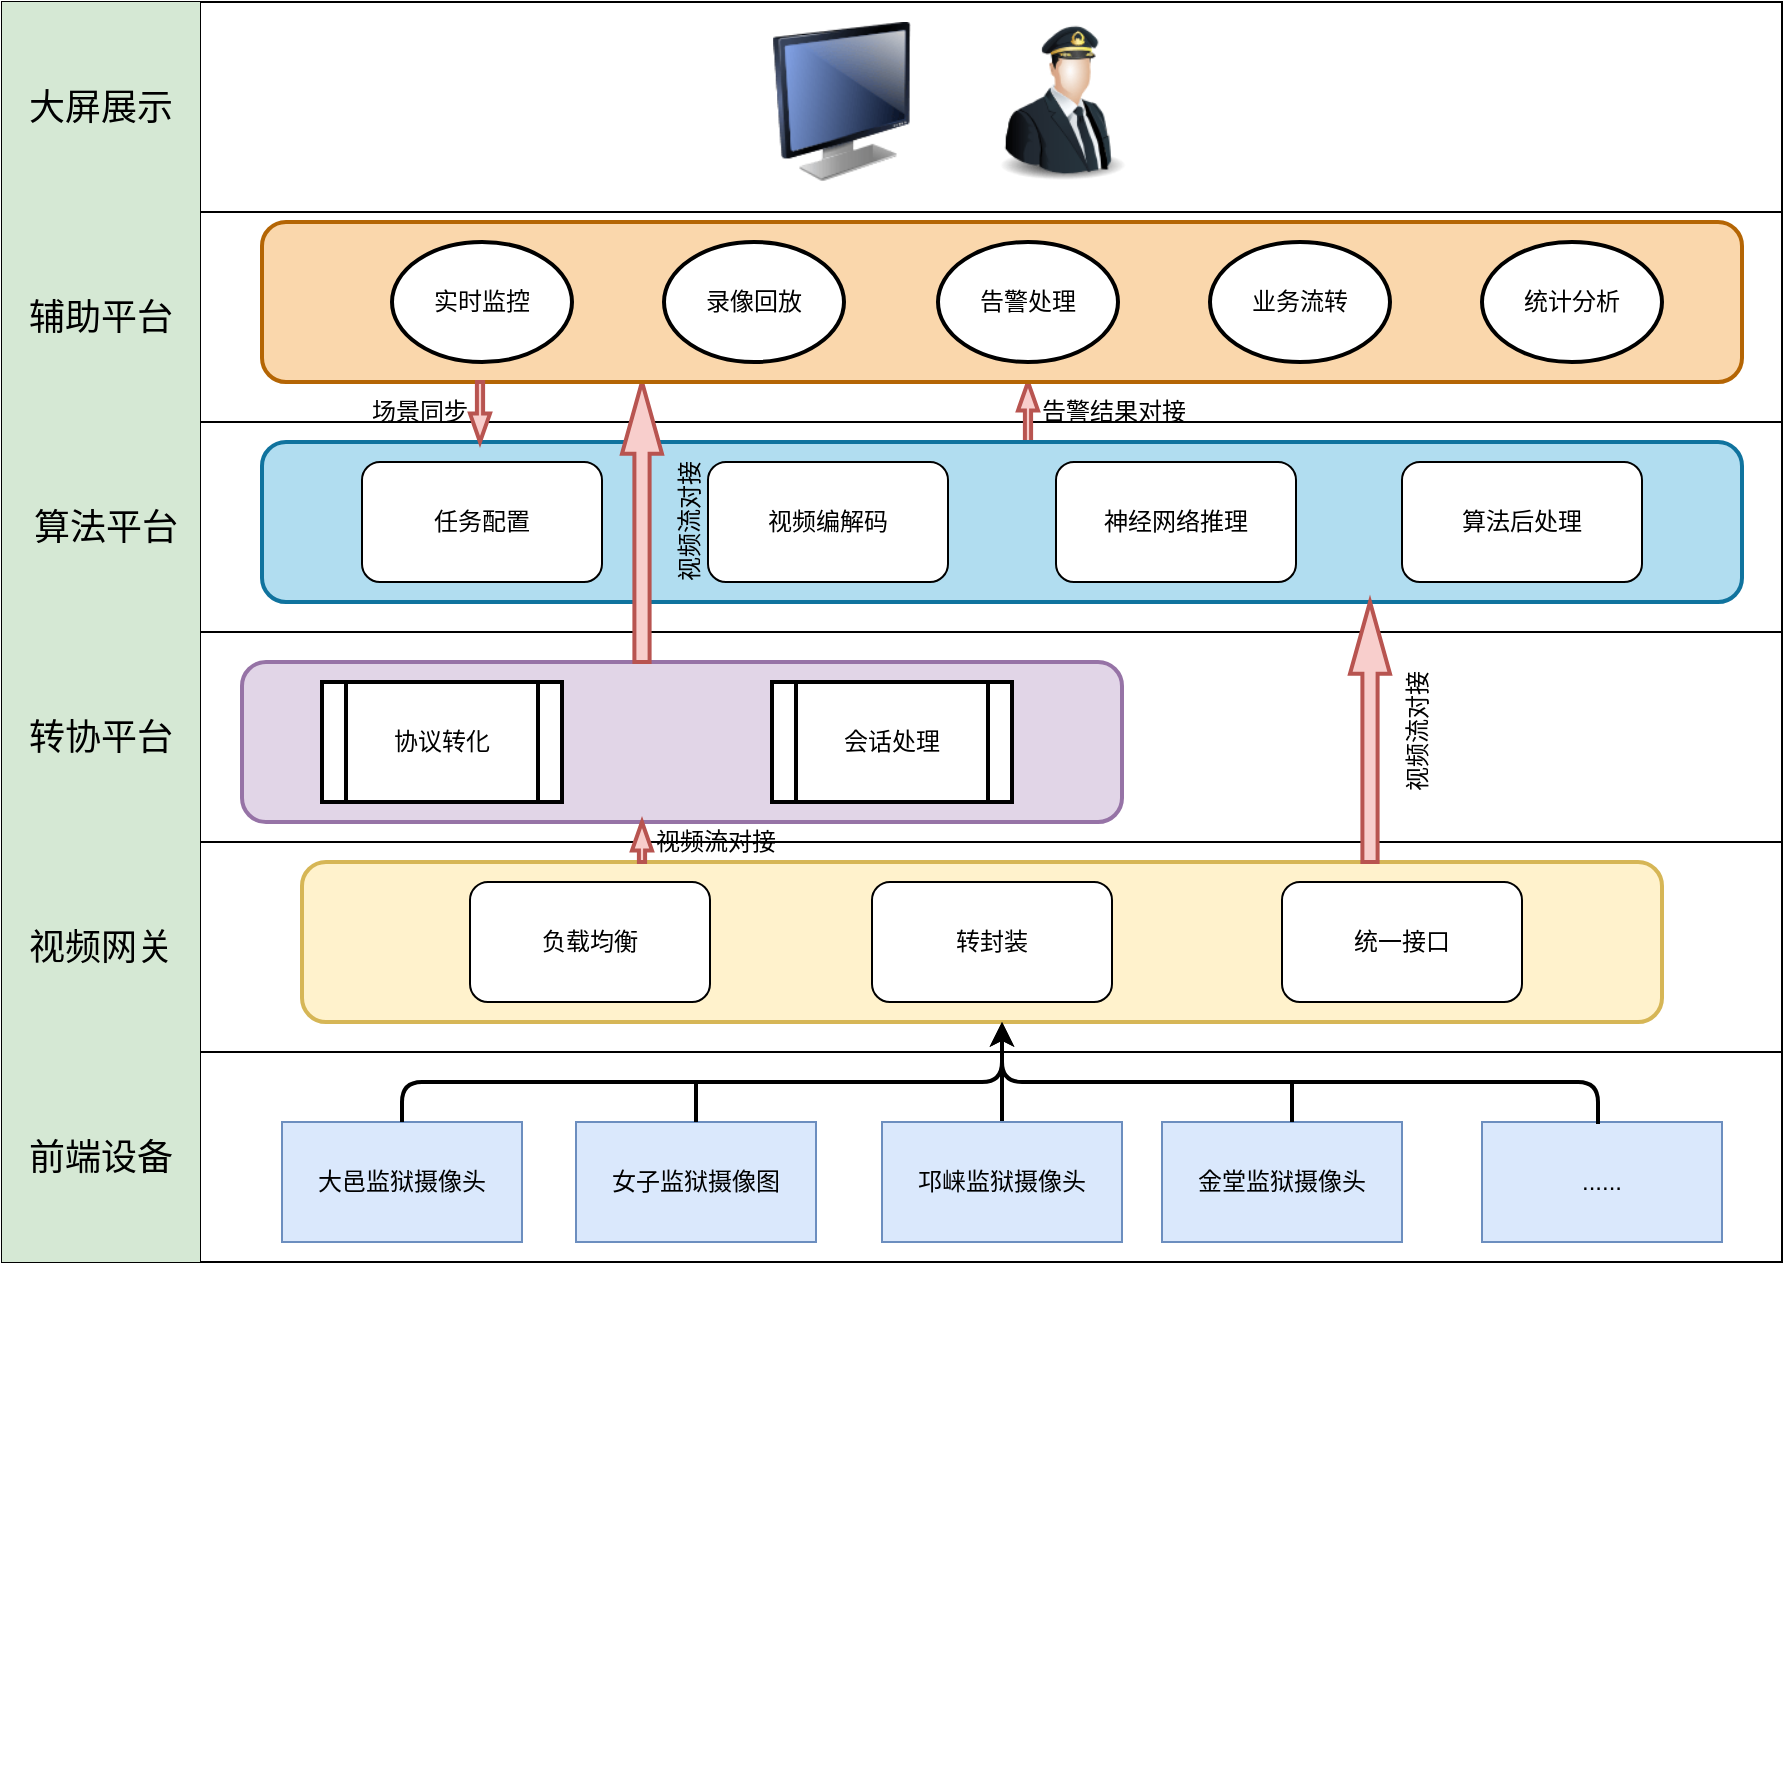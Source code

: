 <mxfile version="14.2.7" type="github">
  <diagram id="D-2z_8_pgRPWBL79dO9q" name="Page-1">
    <mxGraphModel dx="2377" dy="1282" grid="1" gridSize="10" guides="1" tooltips="1" connect="1" arrows="1" fold="1" page="1" pageScale="1" pageWidth="827" pageHeight="1169" math="0" shadow="0">
      <root>
        <mxCell id="0" />
        <mxCell id="1" parent="0" />
        <mxCell id="4eO-JoHs9PXRpzJO3EP--6" value="" style="shape=table;html=1;whiteSpace=wrap;startSize=0;container=1;collapsible=0;childLayout=tableLayout;" vertex="1" parent="1">
          <mxGeometry x="60" y="70" width="890" height="630" as="geometry" />
        </mxCell>
        <mxCell id="4eO-JoHs9PXRpzJO3EP--7" value="" style="shape=partialRectangle;html=1;whiteSpace=wrap;collapsible=0;dropTarget=0;pointerEvents=0;top=0;left=0;bottom=0;right=0;points=[[0,0.5],[1,0.5]];portConstraint=eastwest;fillColor=none;sketch=0;" vertex="1" parent="4eO-JoHs9PXRpzJO3EP--6">
          <mxGeometry width="890" height="105" as="geometry" />
        </mxCell>
        <mxCell id="4eO-JoHs9PXRpzJO3EP--8" value="&lt;font style=&quot;font-size: 18px&quot;&gt;大屏展示&lt;/font&gt;" style="shape=partialRectangle;html=1;whiteSpace=wrap;connectable=0;overflow=hidden;fillColor=#d5e8d4;top=0;left=0;bottom=0;right=0;strokeColor=#82b366;" vertex="1" parent="4eO-JoHs9PXRpzJO3EP--7">
          <mxGeometry width="99" height="105" as="geometry" />
        </mxCell>
        <mxCell id="4eO-JoHs9PXRpzJO3EP--9" value="" style="shape=partialRectangle;html=1;whiteSpace=wrap;connectable=0;overflow=hidden;fillColor=none;top=0;left=0;bottom=0;right=0;" vertex="1" parent="4eO-JoHs9PXRpzJO3EP--7">
          <mxGeometry x="99" width="791" height="105" as="geometry" />
        </mxCell>
        <mxCell id="4eO-JoHs9PXRpzJO3EP--10" value="" style="shape=partialRectangle;html=1;whiteSpace=wrap;collapsible=0;dropTarget=0;pointerEvents=0;fillColor=none;top=0;left=0;bottom=0;right=0;points=[[0,0.5],[1,0.5]];portConstraint=eastwest;" vertex="1" parent="4eO-JoHs9PXRpzJO3EP--6">
          <mxGeometry y="105" width="890" height="105" as="geometry" />
        </mxCell>
        <mxCell id="4eO-JoHs9PXRpzJO3EP--11" value="&lt;font style=&quot;font-size: 18px&quot;&gt;辅助平台&lt;/font&gt;" style="shape=partialRectangle;html=1;whiteSpace=wrap;connectable=0;overflow=hidden;fillColor=#d5e8d4;top=0;left=0;bottom=0;right=0;strokeColor=#82b366;" vertex="1" parent="4eO-JoHs9PXRpzJO3EP--10">
          <mxGeometry width="99" height="105" as="geometry" />
        </mxCell>
        <mxCell id="4eO-JoHs9PXRpzJO3EP--12" value="" style="shape=partialRectangle;html=1;whiteSpace=wrap;connectable=0;overflow=hidden;fillColor=none;top=0;left=0;bottom=0;right=0;" vertex="1" parent="4eO-JoHs9PXRpzJO3EP--10">
          <mxGeometry x="99" width="791" height="105" as="geometry" />
        </mxCell>
        <mxCell id="4eO-JoHs9PXRpzJO3EP--13" value="" style="shape=partialRectangle;html=1;whiteSpace=wrap;collapsible=0;dropTarget=0;pointerEvents=0;fillColor=none;top=0;left=0;bottom=0;right=0;points=[[0,0.5],[1,0.5]];portConstraint=eastwest;" vertex="1" parent="4eO-JoHs9PXRpzJO3EP--6">
          <mxGeometry y="210" width="890" height="105" as="geometry" />
        </mxCell>
        <mxCell id="4eO-JoHs9PXRpzJO3EP--14" value="&lt;font style=&quot;font-size: 18px&quot;&gt;&amp;nbsp;算法平台&lt;/font&gt;" style="shape=partialRectangle;html=1;whiteSpace=wrap;connectable=0;overflow=hidden;fillColor=#d5e8d4;top=0;left=0;bottom=0;right=0;strokeColor=#82b366;" vertex="1" parent="4eO-JoHs9PXRpzJO3EP--13">
          <mxGeometry width="99" height="105" as="geometry" />
        </mxCell>
        <mxCell id="4eO-JoHs9PXRpzJO3EP--15" value="" style="shape=partialRectangle;html=1;whiteSpace=wrap;connectable=0;overflow=hidden;fillColor=none;top=0;left=0;bottom=0;right=0;" vertex="1" parent="4eO-JoHs9PXRpzJO3EP--13">
          <mxGeometry x="99" width="791" height="105" as="geometry" />
        </mxCell>
        <mxCell id="4eO-JoHs9PXRpzJO3EP--16" value="" style="shape=partialRectangle;html=1;whiteSpace=wrap;collapsible=0;dropTarget=0;pointerEvents=0;fillColor=none;top=0;left=0;bottom=0;right=0;points=[[0,0.5],[1,0.5]];portConstraint=eastwest;" vertex="1" parent="4eO-JoHs9PXRpzJO3EP--6">
          <mxGeometry y="315" width="890" height="105" as="geometry" />
        </mxCell>
        <mxCell id="4eO-JoHs9PXRpzJO3EP--17" value="&lt;font style=&quot;font-size: 18px&quot;&gt;转协平台&lt;/font&gt;" style="shape=partialRectangle;html=1;whiteSpace=wrap;connectable=0;overflow=hidden;fillColor=#d5e8d4;top=0;left=0;bottom=0;right=0;strokeColor=#82b366;" vertex="1" parent="4eO-JoHs9PXRpzJO3EP--16">
          <mxGeometry width="99" height="105" as="geometry" />
        </mxCell>
        <mxCell id="4eO-JoHs9PXRpzJO3EP--18" value="" style="shape=partialRectangle;html=1;whiteSpace=wrap;connectable=0;overflow=hidden;fillColor=none;top=0;left=0;bottom=0;right=0;" vertex="1" parent="4eO-JoHs9PXRpzJO3EP--16">
          <mxGeometry x="99" width="791" height="105" as="geometry" />
        </mxCell>
        <mxCell id="4eO-JoHs9PXRpzJO3EP--19" value="" style="shape=partialRectangle;html=1;whiteSpace=wrap;collapsible=0;dropTarget=0;pointerEvents=0;fillColor=none;top=0;left=0;bottom=0;right=0;points=[[0,0.5],[1,0.5]];portConstraint=eastwest;" vertex="1" parent="4eO-JoHs9PXRpzJO3EP--6">
          <mxGeometry y="420" width="890" height="105" as="geometry" />
        </mxCell>
        <mxCell id="4eO-JoHs9PXRpzJO3EP--20" value="&lt;font style=&quot;font-size: 18px&quot;&gt;视频网关&lt;/font&gt;" style="shape=partialRectangle;html=1;whiteSpace=wrap;connectable=0;overflow=hidden;fillColor=#d5e8d4;top=0;left=0;bottom=0;right=0;strokeColor=#82b366;" vertex="1" parent="4eO-JoHs9PXRpzJO3EP--19">
          <mxGeometry width="99" height="105" as="geometry" />
        </mxCell>
        <mxCell id="4eO-JoHs9PXRpzJO3EP--21" value="" style="shape=partialRectangle;html=1;whiteSpace=wrap;connectable=0;overflow=hidden;fillColor=none;top=0;left=0;bottom=0;right=0;" vertex="1" parent="4eO-JoHs9PXRpzJO3EP--19">
          <mxGeometry x="99" width="791" height="105" as="geometry" />
        </mxCell>
        <mxCell id="4eO-JoHs9PXRpzJO3EP--22" value="" style="shape=partialRectangle;html=1;whiteSpace=wrap;collapsible=0;dropTarget=0;pointerEvents=0;fillColor=none;top=0;left=0;bottom=0;right=0;points=[[0,0.5],[1,0.5]];portConstraint=eastwest;" vertex="1" parent="4eO-JoHs9PXRpzJO3EP--6">
          <mxGeometry y="525" width="890" height="105" as="geometry" />
        </mxCell>
        <mxCell id="4eO-JoHs9PXRpzJO3EP--23" value="&lt;font style=&quot;font-size: 18px&quot;&gt;前端设备&lt;/font&gt;" style="shape=partialRectangle;html=1;whiteSpace=wrap;connectable=0;overflow=hidden;fillColor=#d5e8d4;top=0;left=0;bottom=0;right=0;strokeColor=#82b366;" vertex="1" parent="4eO-JoHs9PXRpzJO3EP--22">
          <mxGeometry width="99" height="105" as="geometry" />
        </mxCell>
        <mxCell id="4eO-JoHs9PXRpzJO3EP--24" value="" style="shape=partialRectangle;html=1;whiteSpace=wrap;connectable=0;overflow=hidden;fillColor=none;top=0;left=0;bottom=0;right=0;" vertex="1" parent="4eO-JoHs9PXRpzJO3EP--22">
          <mxGeometry x="99" width="791" height="105" as="geometry" />
        </mxCell>
        <mxCell id="4eO-JoHs9PXRpzJO3EP--25" value="" style="group" vertex="1" connectable="0" parent="1">
          <mxGeometry x="180" y="680" width="560" height="275" as="geometry" />
        </mxCell>
        <mxCell id="4eO-JoHs9PXRpzJO3EP--1" value="大邑监狱摄像头" style="rounded=0;whiteSpace=wrap;html=1;fillColor=#dae8fc;strokeColor=#6c8ebf;" vertex="1" parent="4eO-JoHs9PXRpzJO3EP--25">
          <mxGeometry x="20" y="-50" width="120" height="60" as="geometry" />
        </mxCell>
        <mxCell id="4eO-JoHs9PXRpzJO3EP--2" value="女子监狱摄像图" style="rounded=0;whiteSpace=wrap;html=1;fillColor=#dae8fc;strokeColor=#6c8ebf;" vertex="1" parent="4eO-JoHs9PXRpzJO3EP--25">
          <mxGeometry x="167" y="-50" width="120" height="60" as="geometry" />
        </mxCell>
        <mxCell id="4eO-JoHs9PXRpzJO3EP--4" value="金堂监狱摄像头" style="rounded=0;whiteSpace=wrap;html=1;fillColor=#dae8fc;strokeColor=#6c8ebf;" vertex="1" parent="4eO-JoHs9PXRpzJO3EP--25">
          <mxGeometry x="460" y="-50" width="120" height="60" as="geometry" />
        </mxCell>
        <mxCell id="4eO-JoHs9PXRpzJO3EP--37" value="" style="line;strokeWidth=2;direction=south;html=1;perimeter=backbonePerimeter;points=[];outlineConnect=0;" vertex="1" parent="4eO-JoHs9PXRpzJO3EP--25">
          <mxGeometry x="222" y="-70" width="10" height="20" as="geometry" />
        </mxCell>
        <mxCell id="4eO-JoHs9PXRpzJO3EP--34" value="......" style="rounded=0;whiteSpace=wrap;html=1;fillColor=#dae8fc;strokeColor=#6c8ebf;" vertex="1" parent="1">
          <mxGeometry x="800" y="630" width="120" height="60" as="geometry" />
        </mxCell>
        <mxCell id="4eO-JoHs9PXRpzJO3EP--41" value="" style="line;strokeWidth=2;direction=south;html=1;perimeter=backbonePerimeter;points=[];outlineConnect=0;" vertex="1" parent="1">
          <mxGeometry x="700" y="610" width="10" height="20" as="geometry" />
        </mxCell>
        <mxCell id="4eO-JoHs9PXRpzJO3EP--42" value="" style="rounded=1;whiteSpace=wrap;html=1;strokeWidth=2;fillColor=#fff2cc;strokeColor=#d6b656;" vertex="1" parent="1">
          <mxGeometry x="210" y="500" width="680" height="80" as="geometry" />
        </mxCell>
        <mxCell id="4eO-JoHs9PXRpzJO3EP--31" value="负载均衡" style="rounded=1;whiteSpace=wrap;html=1;" vertex="1" parent="1">
          <mxGeometry x="294" y="510" width="120" height="60" as="geometry" />
        </mxCell>
        <mxCell id="4eO-JoHs9PXRpzJO3EP--32" value="转封装" style="rounded=1;whiteSpace=wrap;html=1;" vertex="1" parent="1">
          <mxGeometry x="495" y="510" width="120" height="60" as="geometry" />
        </mxCell>
        <mxCell id="4eO-JoHs9PXRpzJO3EP--33" value="统一接口" style="rounded=1;whiteSpace=wrap;html=1;" vertex="1" parent="1">
          <mxGeometry x="700" y="510" width="120" height="60" as="geometry" />
        </mxCell>
        <mxCell id="4eO-JoHs9PXRpzJO3EP--43" value="" style="edgeStyle=segmentEdgeStyle;endArrow=classic;html=1;exitX=0.5;exitY=0;exitDx=0;exitDy=0;strokeWidth=2;" edge="1" parent="1" source="4eO-JoHs9PXRpzJO3EP--1">
          <mxGeometry width="50" height="50" relative="1" as="geometry">
            <mxPoint x="500" y="630" as="sourcePoint" />
            <mxPoint x="560" y="580" as="targetPoint" />
            <Array as="points">
              <mxPoint x="260" y="610" />
              <mxPoint x="560" y="610" />
              <mxPoint x="560" y="580" />
            </Array>
          </mxGeometry>
        </mxCell>
        <mxCell id="4eO-JoHs9PXRpzJO3EP--44" value="" style="edgeStyle=segmentEdgeStyle;endArrow=classic;html=1;strokeWidth=2;" edge="1" parent="1">
          <mxGeometry width="50" height="50" relative="1" as="geometry">
            <mxPoint x="858" y="631" as="sourcePoint" />
            <mxPoint x="560" y="580" as="targetPoint" />
            <Array as="points">
              <mxPoint x="858" y="631" />
              <mxPoint x="858" y="610" />
              <mxPoint x="560" y="610" />
            </Array>
          </mxGeometry>
        </mxCell>
        <mxCell id="4eO-JoHs9PXRpzJO3EP--67" value="" style="endArrow=none;html=1;strokeWidth=2;" edge="1" parent="1" source="4eO-JoHs9PXRpzJO3EP--3">
          <mxGeometry width="50" height="50" relative="1" as="geometry">
            <mxPoint x="490" y="640" as="sourcePoint" />
            <mxPoint x="560" y="600" as="targetPoint" />
          </mxGeometry>
        </mxCell>
        <mxCell id="4eO-JoHs9PXRpzJO3EP--3" value="邛崃监狱摄像头" style="rounded=0;whiteSpace=wrap;html=1;fillColor=#dae8fc;strokeColor=#6c8ebf;" vertex="1" parent="1">
          <mxGeometry x="500" y="630" width="120" height="60" as="geometry" />
        </mxCell>
        <mxCell id="4eO-JoHs9PXRpzJO3EP--72" value="告警结果对接" style="verticalLabelPosition=middle;verticalAlign=middle;html=1;strokeWidth=2;shape=mxgraph.arrows2.arrow;dy=0.69;dx=14.23;notch=0;sketch=0;fillColor=#f8cecc;direction=north;strokeColor=#b85450;labelPosition=right;align=left;" vertex="1" parent="1">
          <mxGeometry x="568" y="260" width="10" height="30" as="geometry" />
        </mxCell>
        <mxCell id="4eO-JoHs9PXRpzJO3EP--73" value="" style="rounded=1;whiteSpace=wrap;html=1;strokeWidth=2;fillColor=#e1d5e7;strokeColor=#9673a6;" vertex="1" parent="1">
          <mxGeometry x="180" y="400" width="440" height="80" as="geometry" />
        </mxCell>
        <mxCell id="4eO-JoHs9PXRpzJO3EP--71" value="会话处理" style="shape=process;whiteSpace=wrap;html=1;backgroundOutline=1;sketch=0;strokeWidth=2;" vertex="1" parent="1">
          <mxGeometry x="445" y="410" width="120" height="60" as="geometry" />
        </mxCell>
        <mxCell id="4eO-JoHs9PXRpzJO3EP--70" value="协议转化" style="shape=process;whiteSpace=wrap;html=1;backgroundOutline=1;sketch=0;strokeWidth=2;" vertex="1" parent="1">
          <mxGeometry x="220" y="410" width="120" height="60" as="geometry" />
        </mxCell>
        <mxCell id="4eO-JoHs9PXRpzJO3EP--80" value="" style="rounded=1;whiteSpace=wrap;html=1;strokeWidth=2;fillColor=#b1ddf0;strokeColor=#10739e;" vertex="1" parent="1">
          <mxGeometry x="190" y="290" width="740" height="80" as="geometry" />
        </mxCell>
        <mxCell id="4eO-JoHs9PXRpzJO3EP--76" value="任务配置" style="rounded=1;whiteSpace=wrap;html=1;" vertex="1" parent="1">
          <mxGeometry x="240" y="300" width="120" height="60" as="geometry" />
        </mxCell>
        <mxCell id="4eO-JoHs9PXRpzJO3EP--77" value="视频编解码" style="rounded=1;whiteSpace=wrap;html=1;" vertex="1" parent="1">
          <mxGeometry x="413" y="300" width="120" height="60" as="geometry" />
        </mxCell>
        <mxCell id="4eO-JoHs9PXRpzJO3EP--78" value="神经网络推理" style="rounded=1;whiteSpace=wrap;html=1;" vertex="1" parent="1">
          <mxGeometry x="587" y="300" width="120" height="60" as="geometry" />
        </mxCell>
        <mxCell id="4eO-JoHs9PXRpzJO3EP--79" value="算法后处理" style="rounded=1;whiteSpace=wrap;html=1;" vertex="1" parent="1">
          <mxGeometry x="760" y="300" width="120" height="60" as="geometry" />
        </mxCell>
        <mxCell id="4eO-JoHs9PXRpzJO3EP--74" value="视频流对接" style="verticalLabelPosition=middle;verticalAlign=top;html=1;strokeWidth=2;shape=mxgraph.arrows2.arrow;dy=0.62;dx=35.86;notch=0;sketch=0;fillColor=#f8cecc;direction=north;strokeColor=#b85450;horizontal=0;labelPosition=right;align=center;" vertex="1" parent="1">
          <mxGeometry x="370" y="260" width="20" height="140" as="geometry" />
        </mxCell>
        <mxCell id="4eO-JoHs9PXRpzJO3EP--90" value="" style="rounded=1;whiteSpace=wrap;html=1;strokeWidth=2;fillColor=#fad7ac;strokeColor=#b46504;" vertex="1" parent="1">
          <mxGeometry x="190" y="180" width="740" height="80" as="geometry" />
        </mxCell>
        <mxCell id="4eO-JoHs9PXRpzJO3EP--81" value="实时监控" style="ellipse;whiteSpace=wrap;html=1;sketch=0;strokeWidth=2;align=center;flipH=0;flipV=1;" vertex="1" parent="1">
          <mxGeometry x="255" y="190" width="90" height="60" as="geometry" />
        </mxCell>
        <mxCell id="4eO-JoHs9PXRpzJO3EP--85" value="录像回放" style="ellipse;whiteSpace=wrap;html=1;sketch=0;strokeWidth=2;align=center;flipH=0;flipV=1;" vertex="1" parent="1">
          <mxGeometry x="391" y="190" width="90" height="60" as="geometry" />
        </mxCell>
        <mxCell id="4eO-JoHs9PXRpzJO3EP--86" value="告警处理" style="ellipse;whiteSpace=wrap;html=1;sketch=0;strokeWidth=2;align=center;flipH=0;flipV=1;" vertex="1" parent="1">
          <mxGeometry x="528" y="190" width="90" height="60" as="geometry" />
        </mxCell>
        <mxCell id="4eO-JoHs9PXRpzJO3EP--87" value="业务流转" style="ellipse;whiteSpace=wrap;html=1;sketch=0;strokeWidth=2;align=center;flipH=0;flipV=1;" vertex="1" parent="1">
          <mxGeometry x="664" y="190" width="90" height="60" as="geometry" />
        </mxCell>
        <mxCell id="4eO-JoHs9PXRpzJO3EP--88" value="统计分析" style="ellipse;whiteSpace=wrap;html=1;sketch=0;strokeWidth=2;align=center;flipH=0;flipV=1;" vertex="1" parent="1">
          <mxGeometry x="800" y="190" width="90" height="60" as="geometry" />
        </mxCell>
        <mxCell id="4eO-JoHs9PXRpzJO3EP--94" value="视频流对接" style="verticalLabelPosition=middle;verticalAlign=top;html=1;strokeWidth=2;shape=mxgraph.arrows2.arrow;dy=0.62;dx=35.86;notch=0;sketch=0;fillColor=#f8cecc;direction=north;strokeColor=#b85450;horizontal=0;labelPosition=right;align=center;" vertex="1" parent="1">
          <mxGeometry x="734" y="370" width="20" height="130" as="geometry" />
        </mxCell>
        <mxCell id="4eO-JoHs9PXRpzJO3EP--96" value="场景同步" style="verticalLabelPosition=middle;verticalAlign=middle;html=1;strokeWidth=2;shape=mxgraph.arrows2.arrow;dy=0.69;dx=14.23;notch=0;sketch=0;fillColor=#f8cecc;direction=south;strokeColor=#b85450;labelPosition=left;align=right;" vertex="1" parent="1">
          <mxGeometry x="294" y="260" width="10" height="30" as="geometry" />
        </mxCell>
        <mxCell id="4eO-JoHs9PXRpzJO3EP--98" value="视频流对接" style="verticalLabelPosition=middle;verticalAlign=middle;html=1;strokeWidth=2;shape=mxgraph.arrows2.arrow;dy=0.69;dx=14.23;notch=0;sketch=0;fillColor=#f8cecc;direction=north;strokeColor=#b85450;labelPosition=right;align=left;" vertex="1" parent="1">
          <mxGeometry x="375" y="480" width="10" height="20" as="geometry" />
        </mxCell>
        <mxCell id="4eO-JoHs9PXRpzJO3EP--99" value="" style="image;html=1;image=img/lib/clip_art/computers/Monitor_128x128.png;sketch=0;strokeWidth=2;fillColor=none;align=center;" vertex="1" parent="1">
          <mxGeometry x="440" y="80" width="80" height="80" as="geometry" />
        </mxCell>
        <mxCell id="4eO-JoHs9PXRpzJO3EP--100" value="" style="image;html=1;image=img/lib/clip_art/people/Pilot_Man_128x128.png;sketch=0;strokeWidth=2;fillColor=none;align=center;direction=east;" vertex="1" parent="1">
          <mxGeometry x="550" y="80" width="80" height="80" as="geometry" />
        </mxCell>
      </root>
    </mxGraphModel>
  </diagram>
</mxfile>
